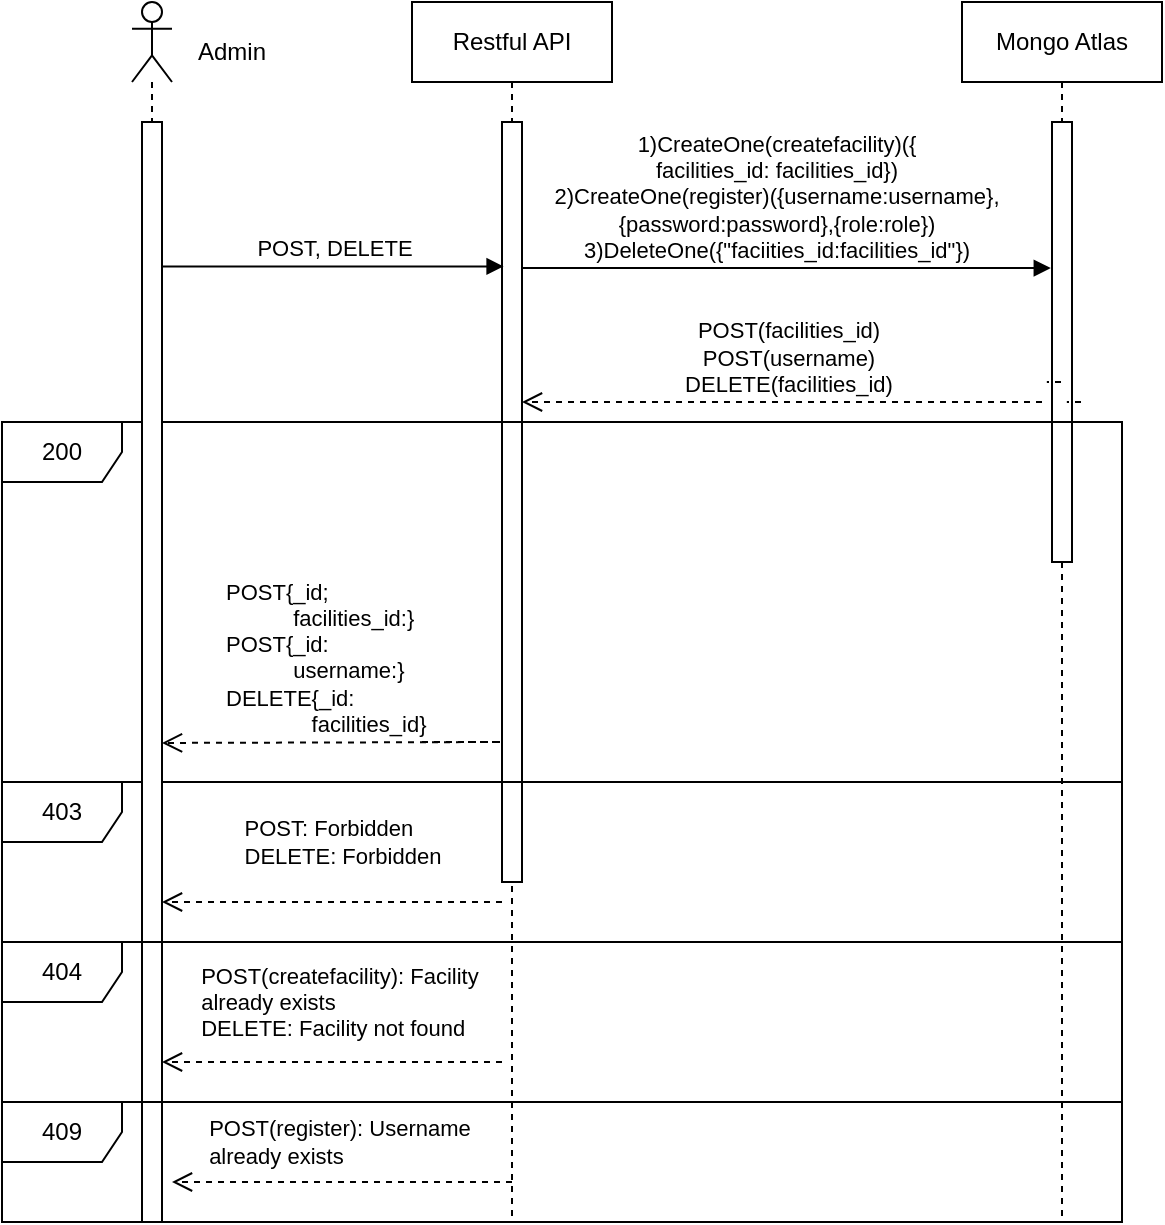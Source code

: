 <mxfile version="20.0.1" type="device"><diagram id="JHfwPcL5saL8rtJIqLwL" name="Page-1"><mxGraphModel dx="1278" dy="571" grid="1" gridSize="10" guides="1" tooltips="1" connect="1" arrows="1" fold="1" page="1" pageScale="1" pageWidth="850" pageHeight="1100" math="0" shadow="0"><root><mxCell id="0"/><mxCell id="1" parent="0"/><mxCell id="G-B-Ee0MYKau3GWkqHTb-1" value="" style="shape=umlLifeline;participant=umlActor;perimeter=lifelinePerimeter;whiteSpace=wrap;html=1;container=1;collapsible=0;recursiveResize=0;verticalAlign=top;spacingTop=36;outlineConnect=0;" parent="1" vertex="1"><mxGeometry x="185" y="90" width="20" height="610" as="geometry"/></mxCell><mxCell id="G-B-Ee0MYKau3GWkqHTb-2" value="Restful API" style="shape=umlLifeline;perimeter=lifelinePerimeter;whiteSpace=wrap;html=1;container=1;collapsible=0;recursiveResize=0;outlineConnect=0;" parent="1" vertex="1"><mxGeometry x="325" y="90" width="100" height="610" as="geometry"/></mxCell><mxCell id="G-B-Ee0MYKau3GWkqHTb-25" value="" style="html=1;points=[];perimeter=orthogonalPerimeter;" parent="G-B-Ee0MYKau3GWkqHTb-2" vertex="1"><mxGeometry x="45" y="60" width="10" height="380" as="geometry"/></mxCell><mxCell id="G-B-Ee0MYKau3GWkqHTb-3" value="Mongo Atlas" style="shape=umlLifeline;perimeter=lifelinePerimeter;whiteSpace=wrap;html=1;container=1;collapsible=0;recursiveResize=0;outlineConnect=0;" parent="1" vertex="1"><mxGeometry x="600" y="90" width="100" height="610" as="geometry"/></mxCell><mxCell id="G-B-Ee0MYKau3GWkqHTb-26" value="" style="html=1;points=[];perimeter=orthogonalPerimeter;" parent="G-B-Ee0MYKau3GWkqHTb-3" vertex="1"><mxGeometry x="45" y="60" width="10" height="220" as="geometry"/></mxCell><mxCell id="G-B-Ee0MYKau3GWkqHTb-5" value="403" style="shape=umlFrame;whiteSpace=wrap;html=1;" parent="1" vertex="1"><mxGeometry x="120" y="480" width="560" height="80" as="geometry"/></mxCell><mxCell id="G-B-Ee0MYKau3GWkqHTb-23" value="" style="html=1;verticalAlign=bottom;endArrow=open;dashed=1;endSize=8;rounded=0;" parent="1" edge="1"><mxGeometry relative="1" as="geometry"><mxPoint x="370" y="540" as="sourcePoint"/><mxPoint x="200" y="540" as="targetPoint"/><Array as="points"/></mxGeometry></mxCell><mxCell id="VC9OpIB4ia6pO-UALs3d-11" value="&lt;div style=&quot;text-align: left;&quot;&gt;POST: Forbidden&amp;nbsp;&amp;nbsp;&lt;/div&gt;&lt;div style=&quot;text-align: left;&quot;&gt;DELETE: Forbidden&lt;/div&gt;" style="edgeLabel;html=1;align=center;verticalAlign=middle;resizable=0;points=[];" parent="G-B-Ee0MYKau3GWkqHTb-23" vertex="1" connectable="0"><mxGeometry x="0.181" relative="1" as="geometry"><mxPoint x="20" y="-30" as="offset"/></mxGeometry></mxCell><mxCell id="G-B-Ee0MYKau3GWkqHTb-7" value="1)CreateOne(createfacility)({&lt;br&gt;facilities_id: facilities_id})&lt;br&gt;&lt;span style=&quot;text-align: start;&quot;&gt;2)CreateOne(register)({username:username},&lt;br&gt;{password:password},{role:role})&lt;br&gt;&lt;/span&gt;3)DeleteOne({&quot;faciities_id:facilities_id&quot;})" style="html=1;verticalAlign=bottom;endArrow=block;rounded=0;entryX=-0.06;entryY=0.332;entryDx=0;entryDy=0;entryPerimeter=0;" parent="1" target="G-B-Ee0MYKau3GWkqHTb-26" edge="1"><mxGeometry x="-0.038" width="80" relative="1" as="geometry"><mxPoint x="380" y="223" as="sourcePoint"/><mxPoint x="640" y="223" as="targetPoint"/><mxPoint as="offset"/></mxGeometry></mxCell><mxCell id="G-B-Ee0MYKau3GWkqHTb-8" value="POST,&amp;nbsp;DELETE" style="html=1;verticalAlign=bottom;endArrow=block;rounded=0;entryX=0.08;entryY=0.19;entryDx=0;entryDy=0;entryPerimeter=0;" parent="1" source="G-B-Ee0MYKau3GWkqHTb-24" target="G-B-Ee0MYKau3GWkqHTb-25" edge="1"><mxGeometry x="0.004" width="80" relative="1" as="geometry"><mxPoint x="220" y="180" as="sourcePoint"/><mxPoint x="300" y="180" as="targetPoint"/><mxPoint as="offset"/></mxGeometry></mxCell><mxCell id="VC9OpIB4ia6pO-UALs3d-4" value="" style="html=1;verticalAlign=bottom;endArrow=none;dashed=1;endSize=8;rounded=0;" parent="1" source="G-B-Ee0MYKau3GWkqHTb-3" edge="1"><mxGeometry relative="1" as="geometry"><mxPoint x="649.5" y="320" as="sourcePoint"/><mxPoint x="642.414" y="280" as="targetPoint"/></mxGeometry></mxCell><mxCell id="VC9OpIB4ia6pO-UALs3d-6" value="200" style="shape=umlFrame;whiteSpace=wrap;html=1;" parent="1" vertex="1"><mxGeometry x="120" y="300" width="560" height="180" as="geometry"/></mxCell><mxCell id="VC9OpIB4ia6pO-UALs3d-8" value="&lt;div&gt;POST{_id;&lt;/div&gt;&lt;div&gt;&amp;nbsp; &amp;nbsp; &amp;nbsp; &amp;nbsp; &amp;nbsp; &amp;nbsp;facilities_id:}&amp;nbsp;&amp;nbsp;&lt;/div&gt;&lt;div&gt;POST{_id:&lt;/div&gt;&lt;div&gt;&amp;nbsp; &amp;nbsp; &amp;nbsp; &amp;nbsp; &amp;nbsp; &amp;nbsp;username:}&lt;/div&gt;&lt;div style=&quot;&quot;&gt;DELETE{_id:&lt;/div&gt;&lt;div style=&quot;&quot;&gt;&amp;nbsp; &amp;nbsp; &amp;nbsp; &amp;nbsp; &amp;nbsp; &amp;nbsp; &amp;nbsp; facilities_id}&lt;/div&gt;" style="html=1;verticalAlign=bottom;endArrow=open;dashed=1;endSize=8;rounded=0;align=left;" parent="1" edge="1"><mxGeometry x="0.714" relative="1" as="geometry"><mxPoint x="330" y="460" as="sourcePoint"/><mxPoint x="200" y="460.47" as="targetPoint"/><Array as="points"><mxPoint x="370" y="460"/></Array><mxPoint as="offset"/></mxGeometry></mxCell><mxCell id="VC9OpIB4ia6pO-UALs3d-9" value="POST(facilities_id)&lt;br&gt;POST(username)&lt;br&gt;DELETE(facilities_id)" style="html=1;verticalAlign=bottom;endArrow=open;dashed=1;endSize=8;rounded=0;" parent="1" edge="1"><mxGeometry x="-0.021" relative="1" as="geometry"><mxPoint x="640" y="290" as="sourcePoint"/><mxPoint x="380" y="290" as="targetPoint"/><Array as="points"><mxPoint x="430" y="290"/></Array><mxPoint as="offset"/></mxGeometry></mxCell><mxCell id="G-B-Ee0MYKau3GWkqHTb-24" value="" style="html=1;points=[];perimeter=orthogonalPerimeter;" parent="1" vertex="1"><mxGeometry x="190" y="150" width="10" height="550" as="geometry"/></mxCell><mxCell id="VC9OpIB4ia6pO-UALs3d-10" value="Admin" style="text;html=1;strokeColor=none;fillColor=none;align=center;verticalAlign=middle;whiteSpace=wrap;rounded=0;" parent="1" vertex="1"><mxGeometry x="205" y="100" width="60" height="30" as="geometry"/></mxCell><mxCell id="VC9OpIB4ia6pO-UALs3d-13" value="404" style="shape=umlFrame;whiteSpace=wrap;html=1;" parent="1" vertex="1"><mxGeometry x="120" y="560" width="560" height="80" as="geometry"/></mxCell><mxCell id="VC9OpIB4ia6pO-UALs3d-14" value="" style="html=1;verticalAlign=bottom;endArrow=open;dashed=1;endSize=8;rounded=0;" parent="1" edge="1"><mxGeometry relative="1" as="geometry"><mxPoint x="370" y="620" as="sourcePoint"/><mxPoint x="200" y="620" as="targetPoint"/><Array as="points"/></mxGeometry></mxCell><mxCell id="VC9OpIB4ia6pO-UALs3d-15" value="&lt;div style=&quot;text-align: left;&quot;&gt;POST(createfacility): Facility&amp;nbsp;&lt;/div&gt;&lt;div style=&quot;text-align: left;&quot;&gt;already exists&lt;/div&gt;&lt;div style=&quot;text-align: left;&quot;&gt;DELETE: Facility not found&lt;/div&gt;" style="edgeLabel;html=1;align=center;verticalAlign=middle;resizable=0;points=[];" parent="VC9OpIB4ia6pO-UALs3d-14" vertex="1" connectable="0"><mxGeometry x="0.181" relative="1" as="geometry"><mxPoint x="20" y="-30" as="offset"/></mxGeometry></mxCell><mxCell id="VC9OpIB4ia6pO-UALs3d-16" value="409" style="shape=umlFrame;whiteSpace=wrap;html=1;" parent="1" vertex="1"><mxGeometry x="120" y="640" width="560" height="60" as="geometry"/></mxCell><mxCell id="VC9OpIB4ia6pO-UALs3d-17" value="" style="html=1;verticalAlign=bottom;endArrow=open;dashed=1;endSize=8;rounded=0;" parent="1" edge="1"><mxGeometry relative="1" as="geometry"><mxPoint x="375" y="680" as="sourcePoint"/><mxPoint x="205" y="680" as="targetPoint"/><Array as="points"/></mxGeometry></mxCell><mxCell id="VC9OpIB4ia6pO-UALs3d-18" value="&lt;div style=&quot;text-align: left;&quot;&gt;POST(register): Username&amp;nbsp;&lt;/div&gt;&lt;div style=&quot;text-align: left;&quot;&gt;already exists&lt;br&gt;&lt;/div&gt;" style="edgeLabel;html=1;align=center;verticalAlign=middle;resizable=0;points=[];" parent="VC9OpIB4ia6pO-UALs3d-17" vertex="1" connectable="0"><mxGeometry x="0.181" relative="1" as="geometry"><mxPoint x="15" y="-20" as="offset"/></mxGeometry></mxCell><mxCell id="VC9OpIB4ia6pO-UALs3d-29" value="" style="html=1;verticalAlign=bottom;endArrow=none;dashed=1;endSize=8;rounded=0;" parent="1" edge="1"><mxGeometry relative="1" as="geometry"><mxPoint x="659.5" y="290" as="sourcePoint"/><mxPoint x="652.414" y="290" as="targetPoint"/></mxGeometry></mxCell></root></mxGraphModel></diagram></mxfile>